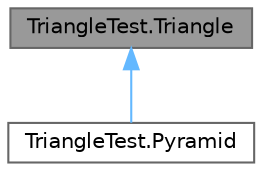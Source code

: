 digraph "TriangleTest.Triangle"
{
 // LATEX_PDF_SIZE
  bgcolor="transparent";
  edge [fontname=Helvetica,fontsize=10,labelfontname=Helvetica,labelfontsize=10];
  node [fontname=Helvetica,fontsize=10,shape=box,height=0.2,width=0.4];
  Node1 [id="Node000001",label="TriangleTest.Triangle",height=0.2,width=0.4,color="gray40", fillcolor="grey60", style="filled", fontcolor="black",tooltip="Класс, представляющий треугольник"];
  Node1 -> Node2 [id="edge1_Node000001_Node000002",dir="back",color="steelblue1",style="solid",tooltip=" "];
  Node2 [id="Node000002",label="TriangleTest.Pyramid",height=0.2,width=0.4,color="gray40", fillcolor="white", style="filled",URL="$class_triangle_test_1_1_pyramid.html",tooltip="Класс, представляющий пирамиду"];
}
